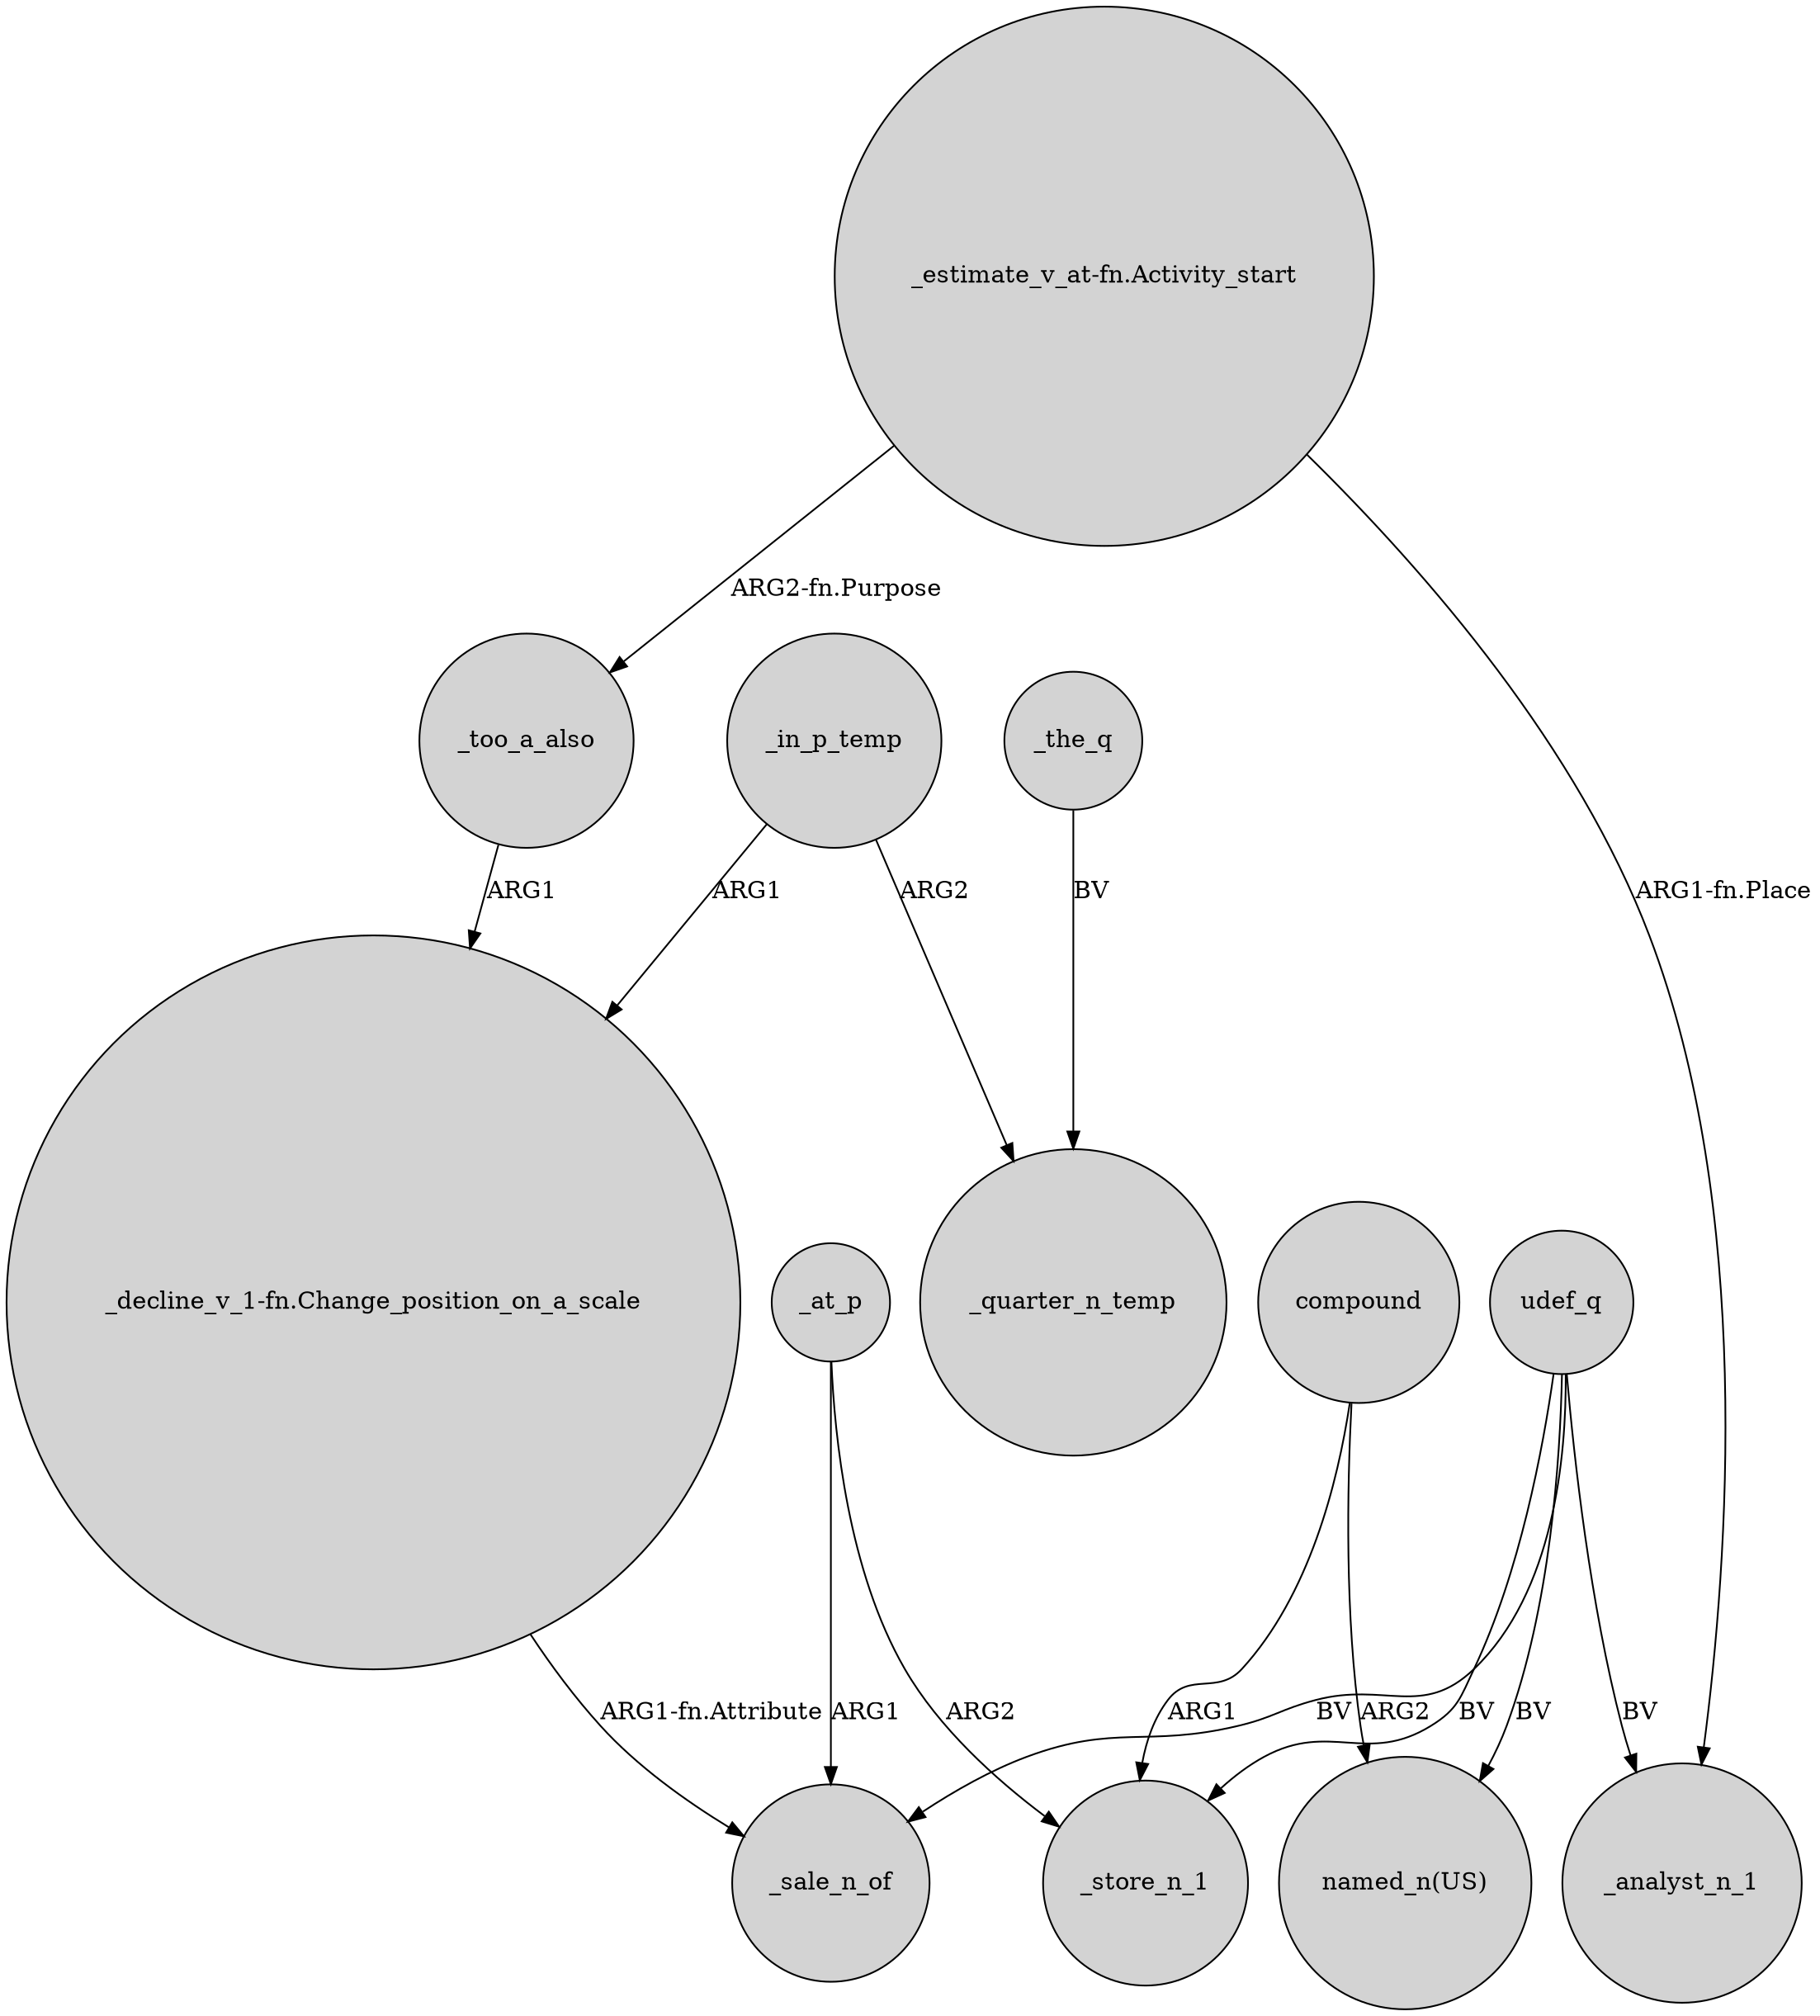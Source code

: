 digraph {
	node [shape=circle style=filled]
	_at_p -> _store_n_1 [label=ARG2]
	_at_p -> _sale_n_of [label=ARG1]
	"_estimate_v_at-fn.Activity_start" -> _analyst_n_1 [label="ARG1-fn.Place"]
	_in_p_temp -> "_decline_v_1-fn.Change_position_on_a_scale" [label=ARG1]
	_in_p_temp -> _quarter_n_temp [label=ARG2]
	"_estimate_v_at-fn.Activity_start" -> _too_a_also [label="ARG2-fn.Purpose"]
	_too_a_also -> "_decline_v_1-fn.Change_position_on_a_scale" [label=ARG1]
	udef_q -> _sale_n_of [label=BV]
	udef_q -> _analyst_n_1 [label=BV]
	compound -> _store_n_1 [label=ARG1]
	"_decline_v_1-fn.Change_position_on_a_scale" -> _sale_n_of [label="ARG1-fn.Attribute"]
	compound -> "named_n(US)" [label=ARG2]
	udef_q -> "named_n(US)" [label=BV]
	_the_q -> _quarter_n_temp [label=BV]
	udef_q -> _store_n_1 [label=BV]
}
